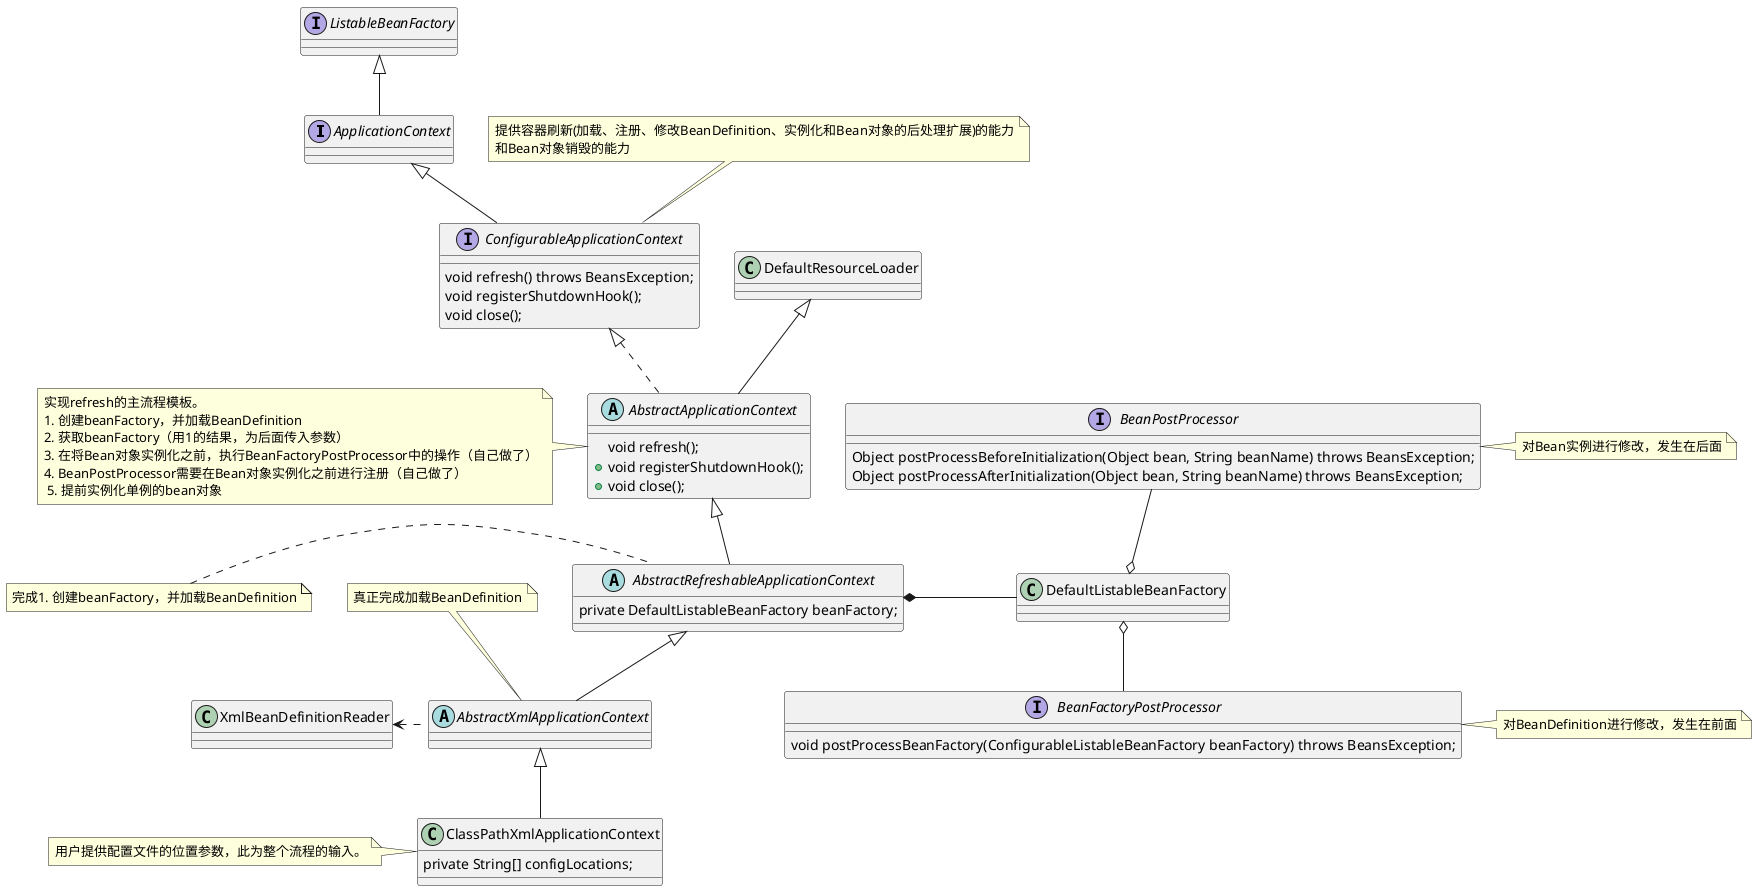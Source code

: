 @startuml
'https://plantuml.com/class-diagram

interface ApplicationContext extends ListableBeanFactory {
}
interface ConfigurableApplicationContext extends ApplicationContext {
    void refresh() throws BeansException;
    void registerShutdownHook();
    void close();
}
note top of ConfigurableApplicationContext: 提供容器刷新(加载、注册、修改BeanDefinition、实例化和Bean对象的后处理扩展)的能力\r\n和Bean对象销毁的能力
abstract class AbstractApplicationContext extends DefaultResourceLoader implements ConfigurableApplicationContext {
    void refresh();
    +void registerShutdownHook();
    +void close();
}
note left of AbstractApplicationContext: 实现refresh的主流程模板。\r\n1. 创建beanFactory，并加载BeanDefinition\r\n2. 获取beanFactory（用1的结果，为后面传入参数）\r\n3. 在将Bean对象实例化之前，执行BeanFactoryPostProcessor中的操作（自己做了）\r\n4. BeanPostProcessor需要在Bean对象实例化之前进行注册（自己做了）\r\n 5. 提前实例化单例的bean对象
abstract class AbstractRefreshableApplicationContext extends AbstractApplicationContext {
    private DefaultListableBeanFactory beanFactory;
}
note left of AbstractRefreshableApplicationContext:完成1. 创建beanFactory，并加载BeanDefinition
abstract class AbstractXmlApplicationContext extends AbstractRefreshableApplicationContext {
}
note top of AbstractXmlApplicationContext:真正完成加载BeanDefinition
class ClassPathXmlApplicationContext extends AbstractXmlApplicationContext{
    private String[] configLocations;
}
note left of ClassPathXmlApplicationContext:用户提供配置文件的位置参数，此为整个流程的输入。

interface BeanFactoryPostProcessor {
    void postProcessBeanFactory(ConfigurableListableBeanFactory beanFactory) throws BeansException;
}
note right of BeanFactoryPostProcessor:对BeanDefinition进行修改，发生在前面
interface BeanPostProcessor {
    Object postProcessBeforeInitialization(Object bean, String beanName) throws BeansException;
    Object postProcessAfterInitialization(Object bean, String beanName) throws BeansException;
}
note right of BeanPostProcessor:对Bean实例进行修改，发生在后面

'组合
AbstractRefreshableApplicationContext *-right- DefaultListableBeanFactory
'聚合
DefaultListableBeanFactory o-down-BeanFactoryPostProcessor
DefaultListableBeanFactory o-up-BeanPostProcessor
'依赖
XmlBeanDefinitionReader <.right. AbstractXmlApplicationContext
@enduml